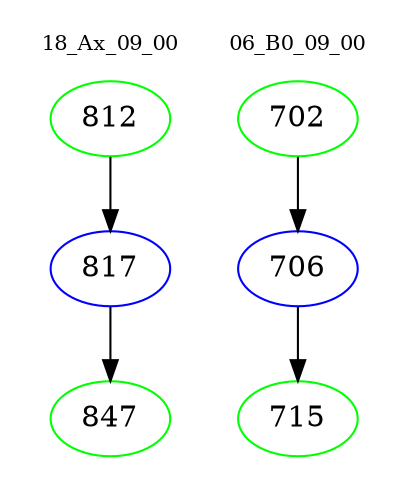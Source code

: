 digraph{
subgraph cluster_0 {
color = white
label = "18_Ax_09_00";
fontsize=10;
T0_812 [label="812", color="green"]
T0_812 -> T0_817 [color="black"]
T0_817 [label="817", color="blue"]
T0_817 -> T0_847 [color="black"]
T0_847 [label="847", color="green"]
}
subgraph cluster_1 {
color = white
label = "06_B0_09_00";
fontsize=10;
T1_702 [label="702", color="green"]
T1_702 -> T1_706 [color="black"]
T1_706 [label="706", color="blue"]
T1_706 -> T1_715 [color="black"]
T1_715 [label="715", color="green"]
}
}
